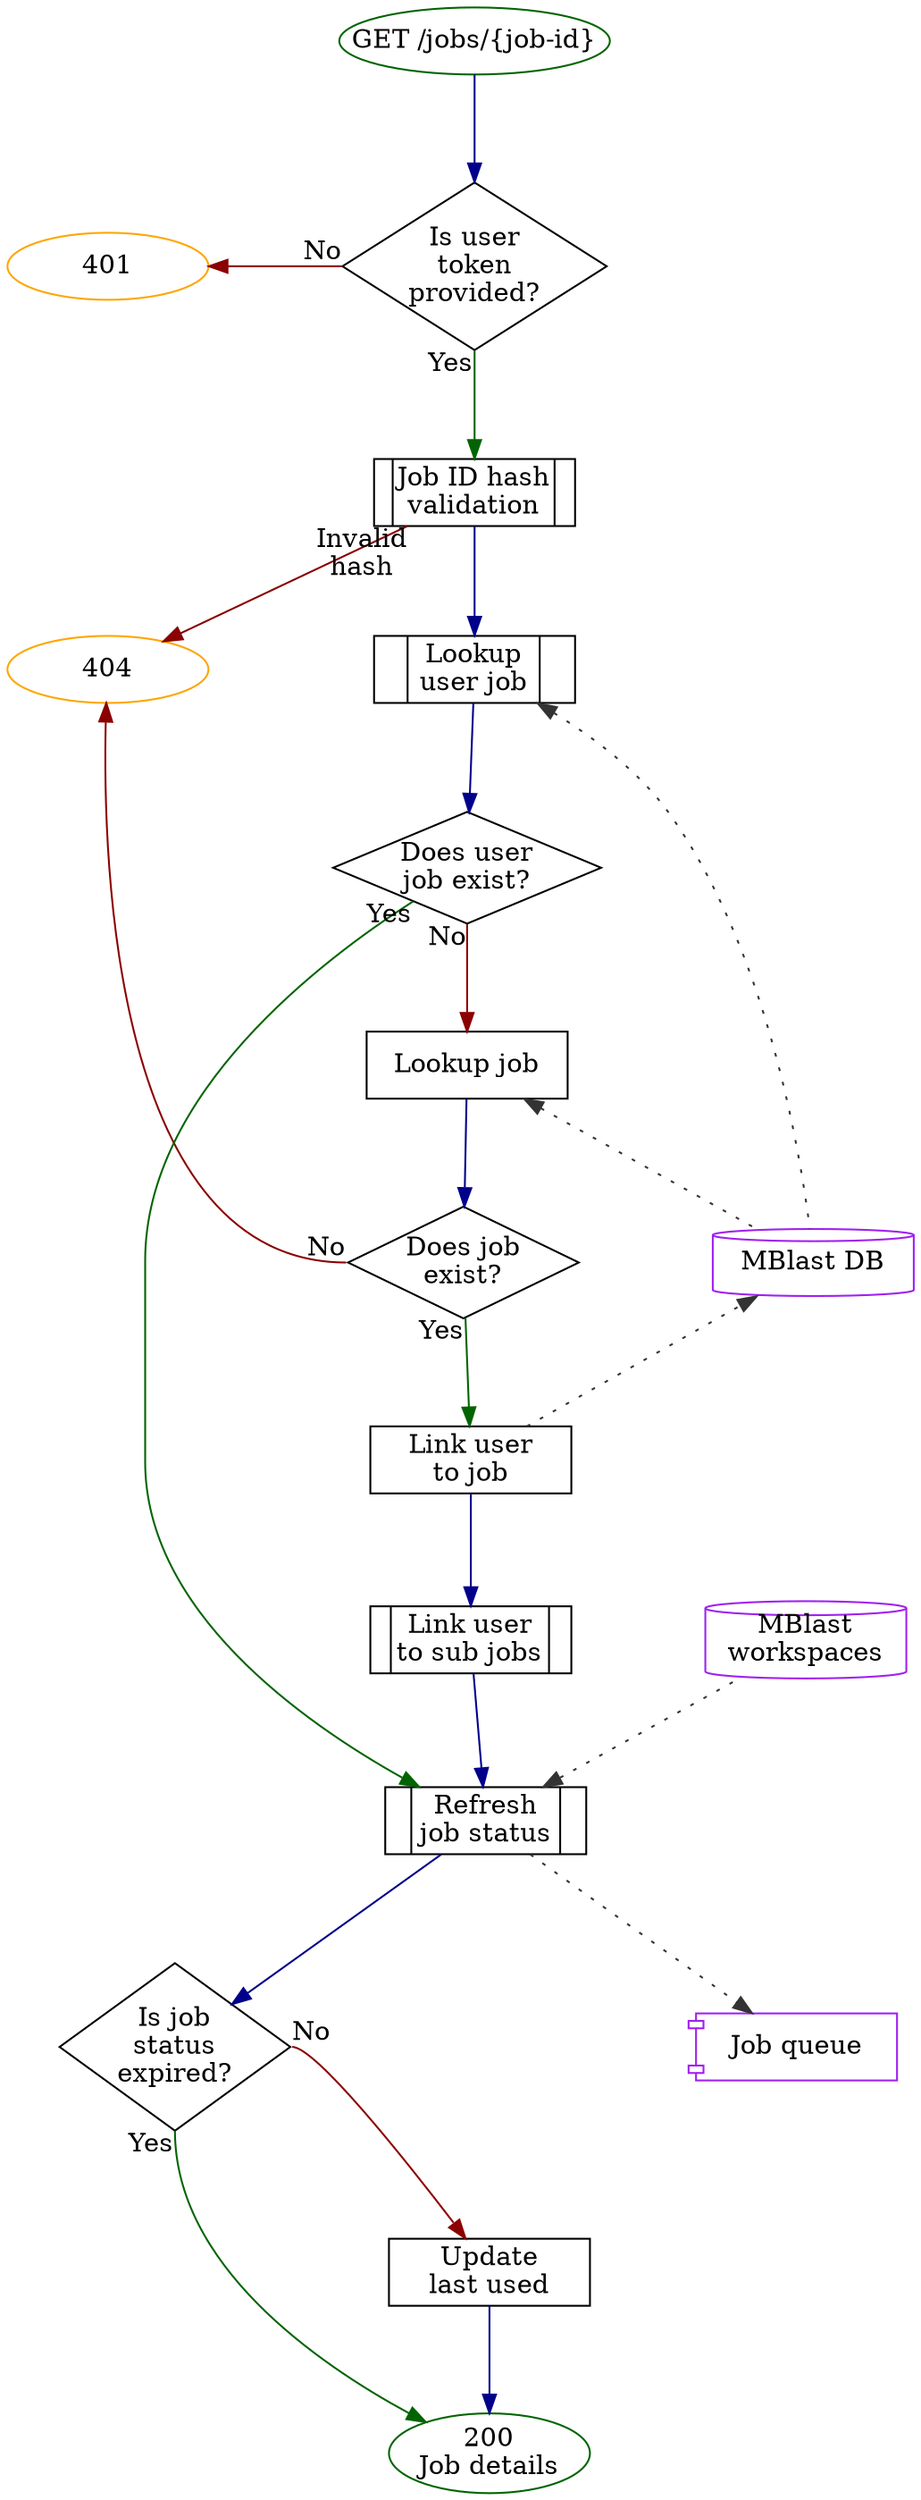 digraph {
  graph [nodesep=1, ranksep=0.8]
  node  [margin=0, shape=rect, width=1.5]
  edge  [color=darkblue]

  //
  // Nodes
  //

  // Response Codes
  401 [shape=oval, color=orange]
  404 [shape=oval, color=orange]
  200 [label="200\nJob details", shape=oval, color=darkgreen]

  // External Resources
  DB    [label="MBlast DB", shape=cylinder, color=purple]
  FS    [label="MBlast\nworkspaces", shape=cylinder, color=purple]
  Queue [label="Job queue", shape=component, color=purple]

  Start               [label="GET /jobs/{job-id}", shape=oval, color=darkgreen]
  IsUserTokenProvided [label="Is user\ntoken\nprovided?", shape=diamond]
  ValidateJobID       [label="|Job ID hash\nvalidation|", shape=record]
  LookupUserJob       [label="|Lookup\nuser job|", shape=record]
  LookupJob           [label="Lookup job"]
  DoesJobExist1       [label="Does user\njob exist?", shape=diamond]
  DoesJobExist2       [label="Does job\nexist?", shape=diamond]
  RefreshJobStatus    [label="|Refresh\njob status|", shape=record]
  LinkUserToJob       [label="Link user\nto job"]
  LinkUserToSubJobs   [label="|Link user\nto sub jobs|", shape=record]
  IsJobStillCached    [label="Is job\nstatus\nexpired?", shape=diamond]
  UpdateLastUsed      [label="Update\nlast used"]

  //
  // Edges
  //

  Start               -> IsUserTokenProvided

  IsUserTokenProvided -> ValidateJobID       [taillabel="Yes", color=darkgreen]
  401                 -> IsUserTokenProvided [headlabel="No", color=darkred, dir=back]

  ValidateJobID       -> LookupUserJob
  ValidateJobID       -> 404                 [taillabel="Invalid\nhash", color=darkred, constraint=false]

  LookupUserJob       -> DoesJobExist1
  LookupUserJob       -> DB                  [dir=back, style=dotted, color="#333333"]

  DoesJobExist1       -> RefreshJobStatus    [taillabel="Yes", color=darkgreen]
  DoesJobExist1       -> LookupJob           [taillabel="No", color=darkred]

  LookupJob           -> DoesJobExist2       []
  LookupJob           -> DB                  [dir=back, style=dotted, color="#333333"]

  DoesJobExist2       -> LinkUserToJob       [taillabel="Yes", color=darkgreen]
  404                 -> DoesJobExist2:w     [headlabel="No", color=darkred, dir=back, constraint=false]

  LinkUserToJob       -> LinkUserToSubJobs
  LinkUserToJob       -> DB                  [style=dotted, color="#333333"]

  LinkUserToSubJobs   -> RefreshJobStatus

  RefreshJobStatus    -> IsJobStillCached
  RefreshJobStatus    -> Queue               [style=dotted, color="#333333"]
  RefreshJobStatus    -> FS                  [dir=back, style=dotted, color="#333333"]

  IsJobStillCached:e  -> UpdateLastUsed      [taillabel="No", color=darkred]
  IsJobStillCached:s  -> 200                 [taillabel="Yes", color=darkgreen]
  UpdateLastUsed      -> 200

  //
  // Formatting
  //
  {
    rank=same
    IsUserTokenProvided
    401
  }
  {
    rank=same
    FS
    LinkUserToSubJobs
  }
  {
    rank=same
    404
    LookupUserJob
  }
  {
    rank=same
    DoesJobExist2
    DB
  }

  {
    edge [style=invis]
    DB -> FS -> Queue -> 200
    401 -> 404
    RefreshJobStatus -> UpdateLastUsed
  }
}